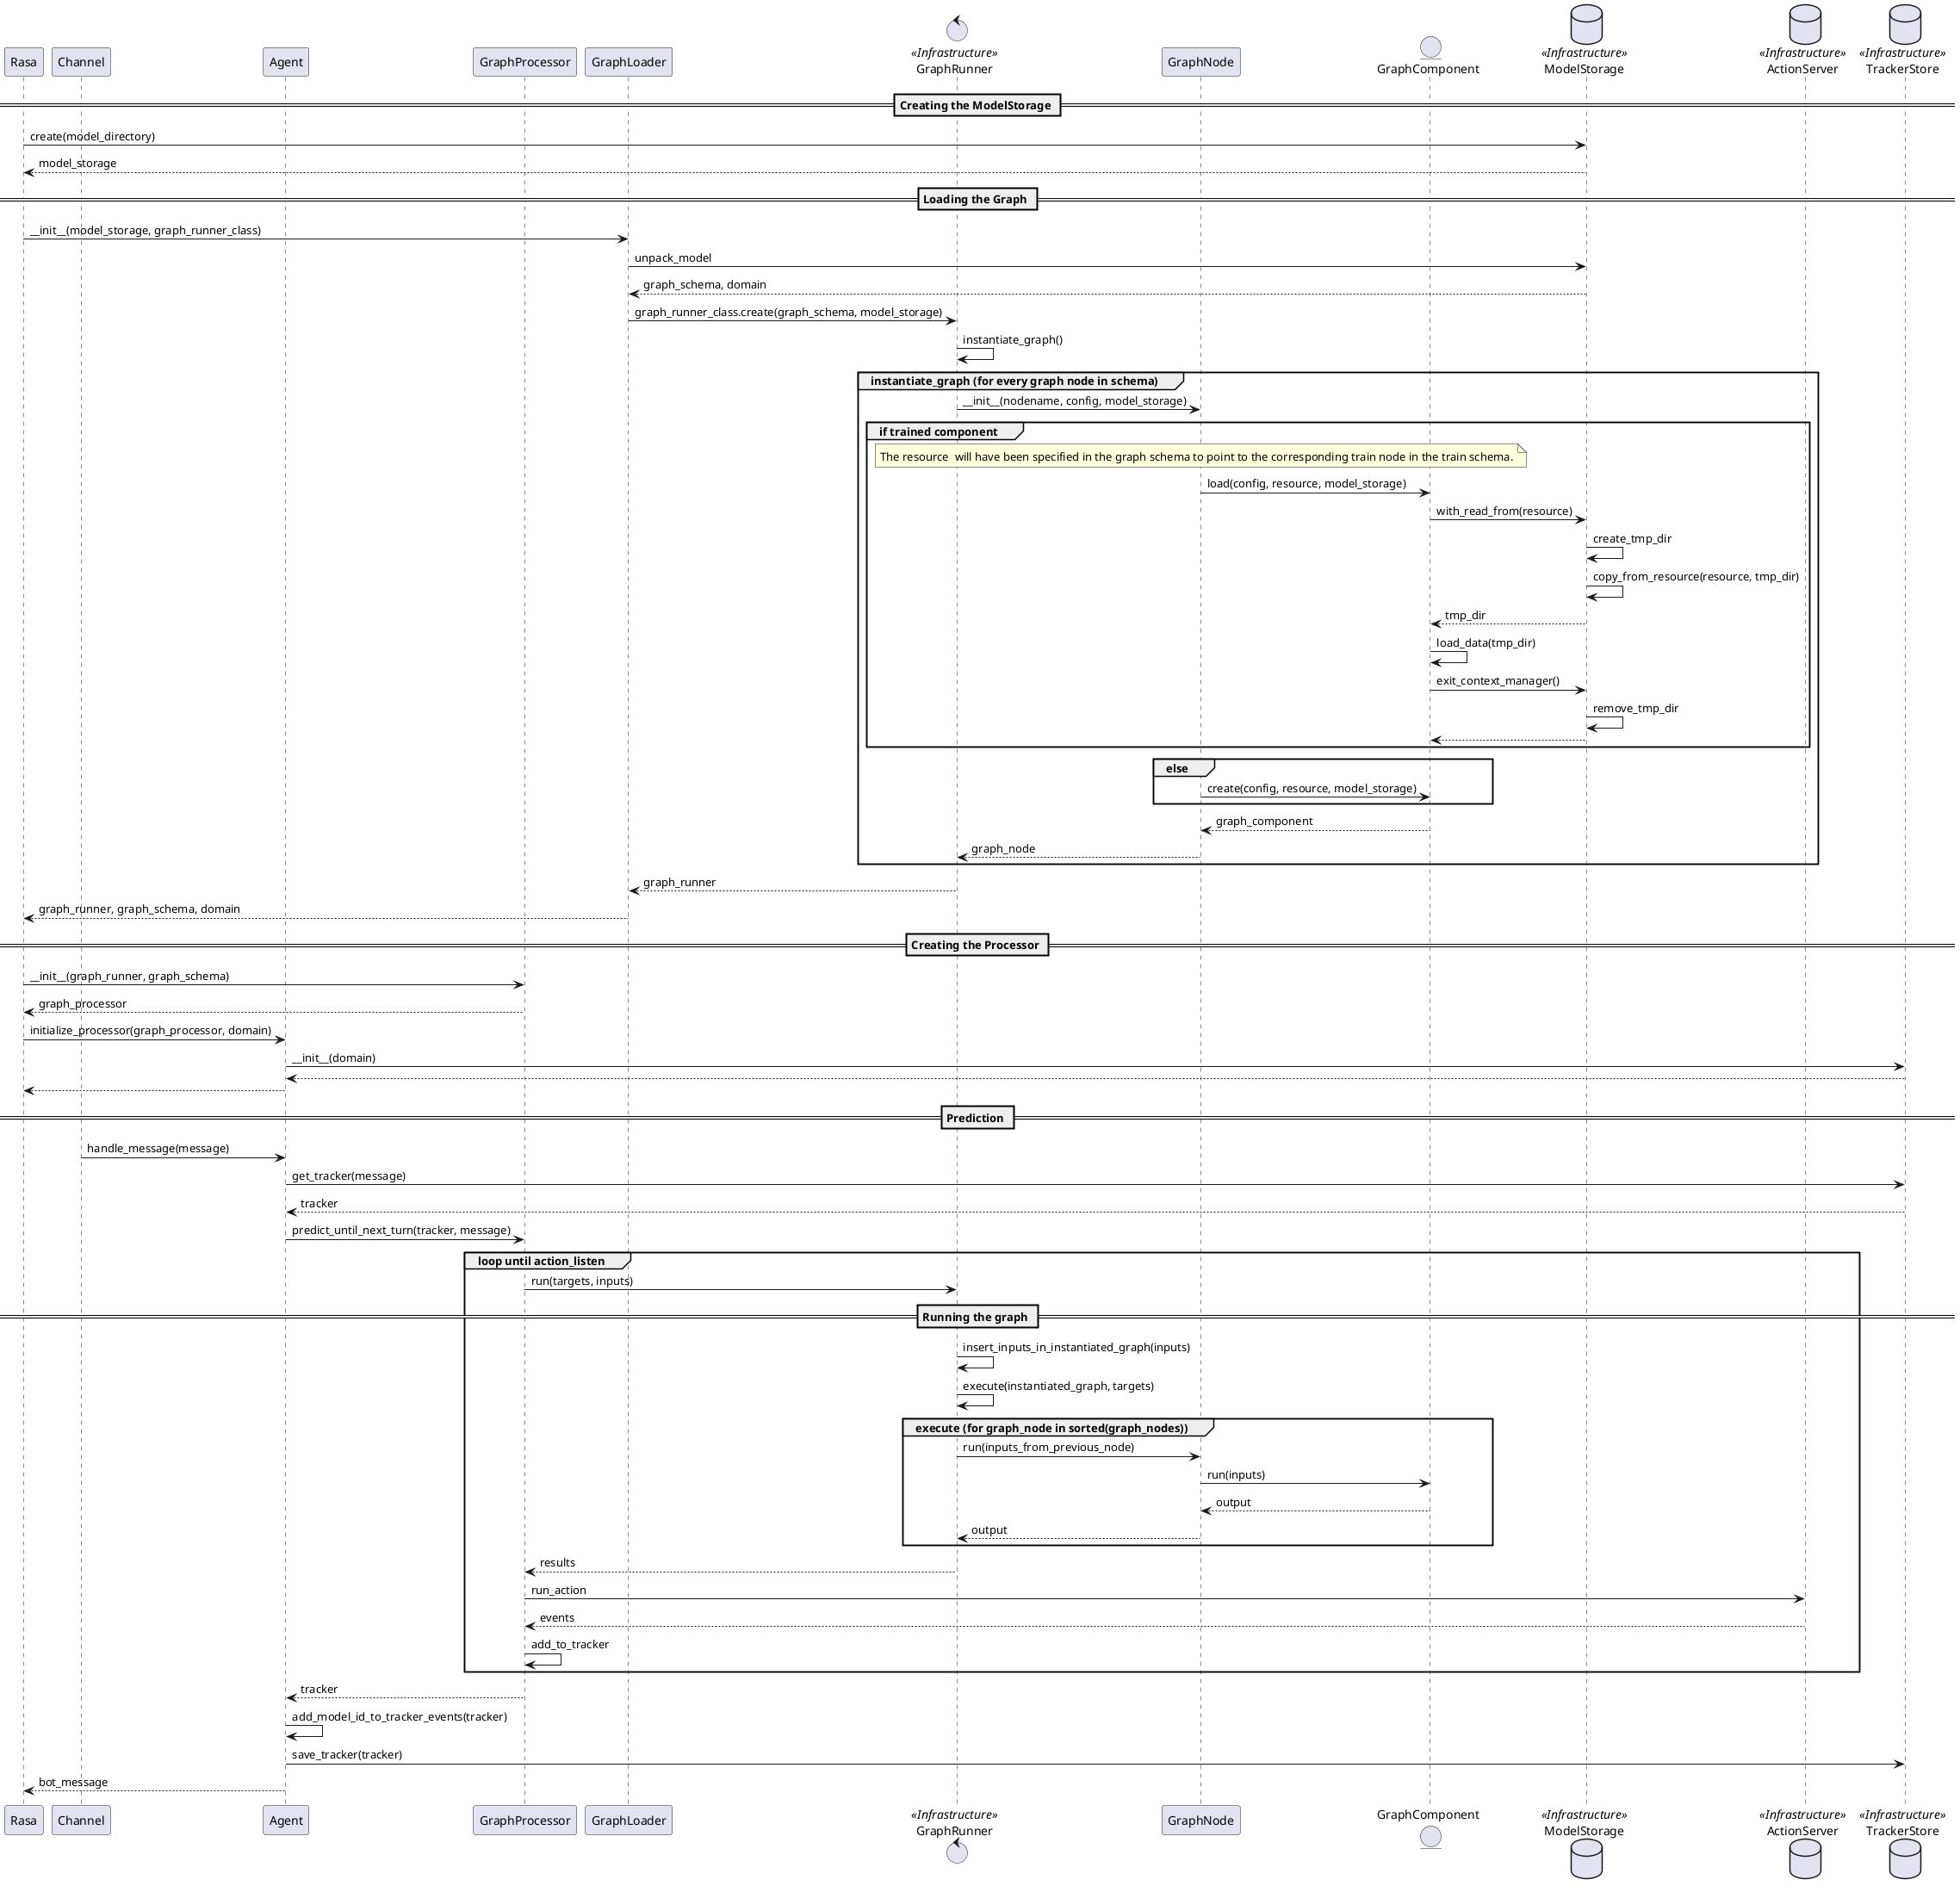 
@startuml Graph Loading and Prediction


participant Rasa order 1
participant Channel order 2
participant Agent order 3
participant GraphProcessor order 4
participant GraphLoader order 5
control GraphRunner <<Infrastructure>> order 6
participant GraphNode order 7
entity GraphComponent order 8
database ModelStorage <<Infrastructure>> order 9
database ActionServer <<Infrastructure>> order 11
database TrackerStore <<Infrastructure>> order 12


== Creating the ModelStorage ==
Rasa -> ModelStorage: create(model_directory)
Rasa <-- ModelStorage: model_storage

== Loading the Graph ==
Rasa -> GraphLoader: ~__init__(model_storage, graph_runner_class)

GraphLoader -> ModelStorage: unpack_model
GraphLoader <-- ModelStorage: graph_schema, domain

GraphLoader -> GraphRunner: graph_runner_class.create(graph_schema, model_storage)

GraphRunner -> GraphRunner: instantiate_graph()

group instantiate_graph (for every graph node in schema)

    GraphRunner -> GraphNode: ~__init__(nodename, config, model_storage)
    group if trained component
        note over GraphNode: The resource  will have been specified in the graph schema to point to the corresponding train node in the train schema.
        GraphNode -> GraphComponent: load(config, resource, model_storage)
        GraphComponent -> ModelStorage: with_read_from(resource)
        ModelStorage -> ModelStorage: create_tmp_dir
        ModelStorage -> ModelStorage: copy_from_resource(resource, tmp_dir)
        GraphComponent <-- ModelStorage: tmp_dir
        GraphComponent -> GraphComponent: load_data(tmp_dir)
        GraphComponent -> ModelStorage: exit_context_manager()
        ModelStorage -> ModelStorage: remove_tmp_dir
        GraphComponent <-- ModelStorage
    end
    group else
        GraphNode -> GraphComponent: create(config, resource, model_storage)
    end
    GraphNode <-- GraphComponent: graph_component

    GraphRunner <-- GraphNode: graph_node
end

GraphLoader <-- GraphRunner: graph_runner
Rasa <-- GraphLoader: graph_runner, graph_schema, domain


== Creating the Processor ==

Rasa -> GraphProcessor: ~__init__(graph_runner, graph_schema)
Rasa <-- GraphProcessor: graph_processor

Rasa -> Agent: initialize_processor(graph_processor, domain)
Agent -> TrackerStore: ~__init__(domain)
Agent <-- TrackerStore
Rasa <-- Agent

== Prediction ==

Channel -> Agent: handle_message(message)
Agent -> TrackerStore: get_tracker(message)
Agent <-- TrackerStore: tracker
Agent -> GraphProcessor: predict_until_next_turn(tracker, message)
group loop until action_listen
    GraphProcessor -> GraphRunner: run(targets, inputs)

    == Running the graph ==
    GraphRunner -> GraphRunner: insert_inputs_in_instantiated_graph(inputs)

    GraphRunner -> GraphRunner: execute(instantiated_graph, targets)

        entity GraphNode

        group execute (for graph_node in sorted(graph_nodes))
            GraphRunner -> GraphNode: run(inputs_from_previous_node)

            GraphNode -> GraphComponent: run(inputs)
            GraphNode <-- GraphComponent: output

            GraphRunner <-- GraphNode: output
        end

    GraphProcessor <-- GraphRunner: results
    GraphProcessor -> ActionServer: run_action
    GraphProcessor <-- ActionServer: events
    GraphProcessor -> GraphProcessor: add_to_tracker
end
Agent <-- GraphProcessor: tracker
Agent -> Agent: add_model_id_to_tracker_events(tracker)
Agent -> TrackerStore: save_tracker(tracker)
Rasa <-- Agent: bot_message


@enduml
